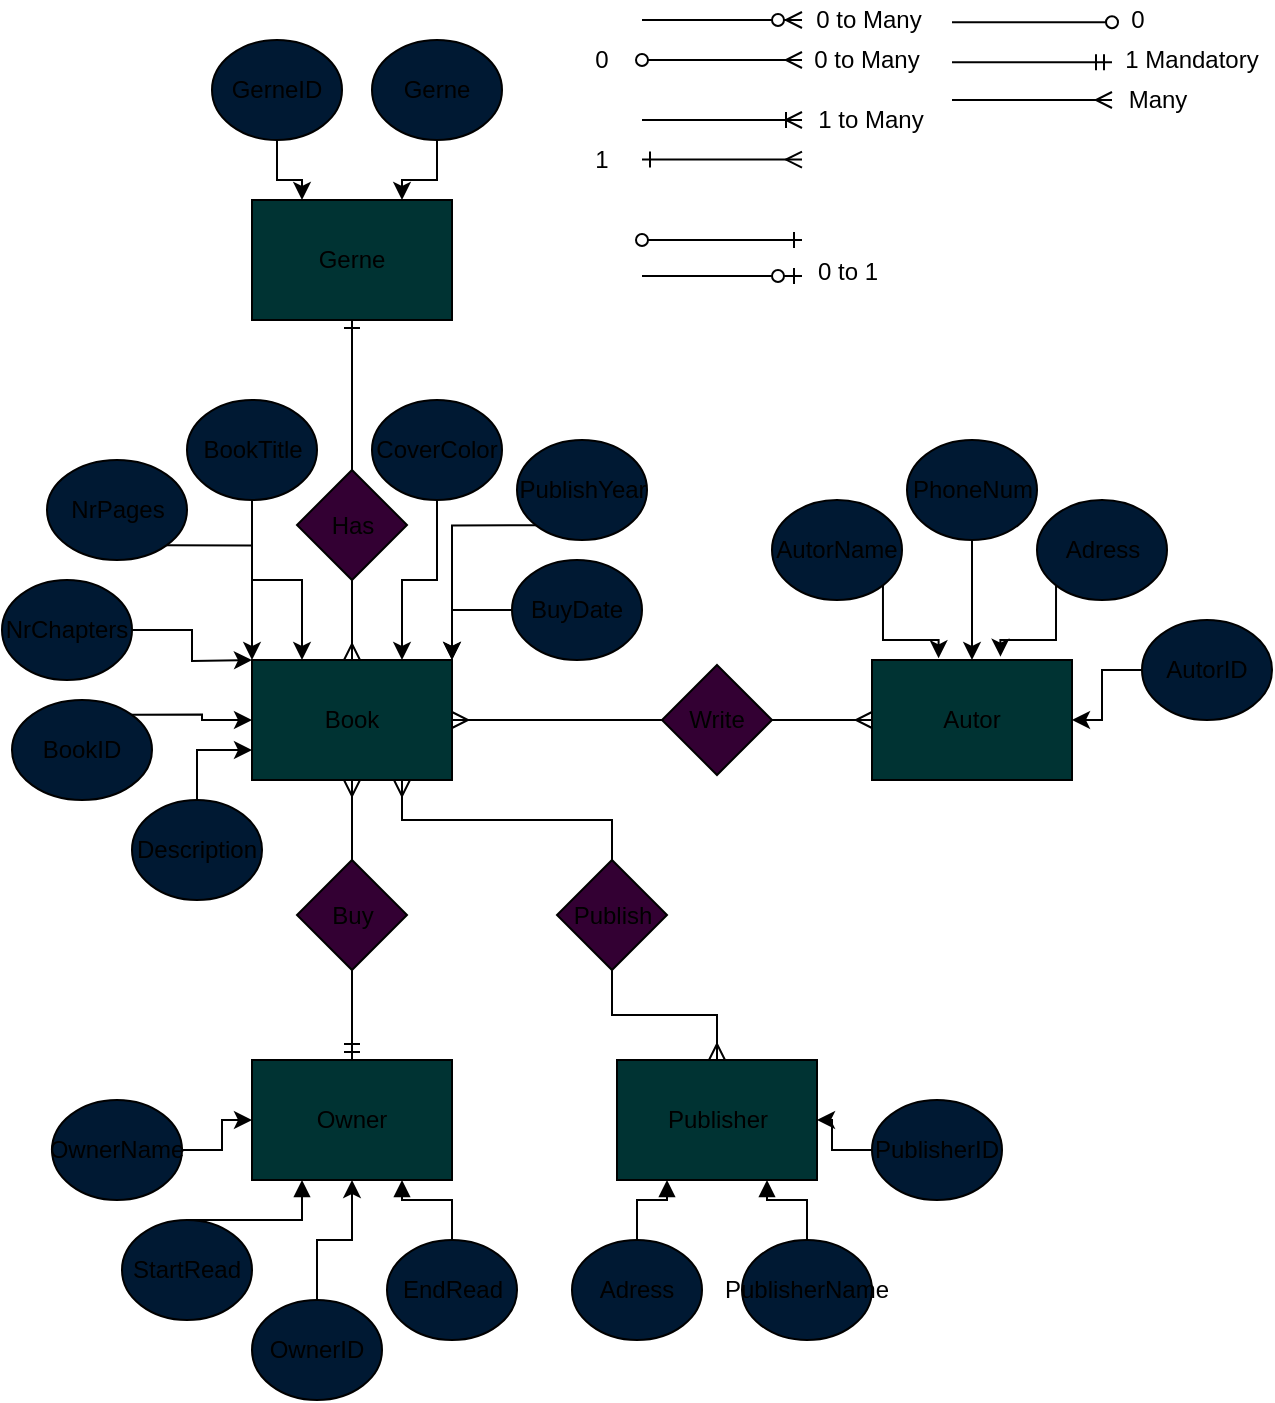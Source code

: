 <mxfile>
    <diagram id="Fy7LMsF8QL6F3ySLqoBa" name="Page-1">
        <mxGraphModel dx="883" dy="649" grid="1" gridSize="10" guides="1" tooltips="1" connect="1" arrows="1" fold="1" page="1" pageScale="1" pageWidth="850" pageHeight="1100" math="0" shadow="0">
            <root>
                <mxCell id="0"/>
                <mxCell id="1" parent="0"/>
                <mxCell id="63" style="edgeStyle=orthogonalEdgeStyle;rounded=0;orthogonalLoop=1;jettySize=auto;html=1;entryX=0.25;entryY=1;entryDx=0;entryDy=0;startArrow=none;startFill=0;endArrow=block;endFill=1;strokeWidth=1;" parent="1" source="5" target="42" edge="1">
                    <mxGeometry relative="1" as="geometry">
                        <Array as="points">
                            <mxPoint x="245" y="630"/>
                        </Array>
                    </mxGeometry>
                </mxCell>
                <mxCell id="5" value="StartRead" style="ellipse;whiteSpace=wrap;html=1;fillColor=#001933;" parent="1" vertex="1">
                    <mxGeometry x="155" y="630" width="65" height="50" as="geometry"/>
                </mxCell>
                <mxCell id="54" style="edgeStyle=orthogonalEdgeStyle;rounded=0;orthogonalLoop=1;jettySize=auto;html=1;exitX=1;exitY=0.5;exitDx=0;exitDy=0;entryX=0;entryY=0.5;entryDx=0;entryDy=0;endArrow=ERmany;endFill=0;strokeWidth=1;startArrow=none;startFill=0;" parent="1" source="44" target="8" edge="1">
                    <mxGeometry relative="1" as="geometry"/>
                </mxCell>
                <mxCell id="67" style="edgeStyle=orthogonalEdgeStyle;rounded=0;orthogonalLoop=1;jettySize=auto;html=1;exitX=0.5;exitY=1;exitDx=0;exitDy=0;entryX=0.5;entryY=0;entryDx=0;entryDy=0;startArrow=none;startFill=0;endArrow=ERmany;endFill=0;strokeWidth=1;" parent="1" source="3" target="13" edge="1">
                    <mxGeometry relative="1" as="geometry"/>
                </mxCell>
                <mxCell id="68" style="edgeStyle=orthogonalEdgeStyle;rounded=0;orthogonalLoop=1;jettySize=auto;html=1;exitX=0.5;exitY=1;exitDx=0;exitDy=0;entryX=0.5;entryY=0;entryDx=0;entryDy=0;startArrow=none;startFill=0;endArrow=ERmandOne;endFill=0;strokeWidth=1;" parent="1" source="21" target="42" edge="1">
                    <mxGeometry relative="1" as="geometry"/>
                </mxCell>
                <mxCell id="74" style="edgeStyle=orthogonalEdgeStyle;rounded=0;orthogonalLoop=1;jettySize=auto;html=1;entryX=0.5;entryY=1;entryDx=0;entryDy=0;startArrow=ERmany;startFill=0;endArrow=ERone;endFill=0;strokeWidth=1;" parent="1" source="6" target="9" edge="1">
                    <mxGeometry relative="1" as="geometry"/>
                </mxCell>
                <mxCell id="6" value="Book" style="rounded=0;whiteSpace=wrap;html=1;fillColor=#003333;" parent="1" vertex="1">
                    <mxGeometry x="220" y="350" width="100" height="60" as="geometry"/>
                </mxCell>
                <mxCell id="8" value="Autor" style="rounded=0;whiteSpace=wrap;html=1;fillColor=#003333;" parent="1" vertex="1">
                    <mxGeometry x="530" y="350" width="100" height="60" as="geometry"/>
                </mxCell>
                <mxCell id="9" value="Gerne" style="rounded=0;whiteSpace=wrap;html=1;fillColor=#003333;" parent="1" vertex="1">
                    <mxGeometry x="220" y="120" width="100" height="60" as="geometry"/>
                </mxCell>
                <mxCell id="83" style="edgeStyle=orthogonalEdgeStyle;rounded=0;orthogonalLoop=1;jettySize=auto;html=1;exitX=1;exitY=1;exitDx=0;exitDy=0;entryX=0;entryY=0;entryDx=0;entryDy=0;startArrow=none;startFill=0;endArrow=classic;endFill=1;strokeWidth=1;" parent="1" source="10" target="6" edge="1">
                    <mxGeometry relative="1" as="geometry"/>
                </mxCell>
                <mxCell id="10" value="NrPages" style="ellipse;whiteSpace=wrap;html=1;fillColor=#001933;" parent="1" vertex="1">
                    <mxGeometry x="117.5" y="250" width="70" height="50" as="geometry"/>
                </mxCell>
                <mxCell id="85" style="edgeStyle=orthogonalEdgeStyle;rounded=0;orthogonalLoop=1;jettySize=auto;html=1;exitX=1;exitY=0;exitDx=0;exitDy=0;entryX=0;entryY=0.5;entryDx=0;entryDy=0;startArrow=none;startFill=0;endArrow=classic;endFill=1;strokeWidth=1;" parent="1" source="11" target="6" edge="1">
                    <mxGeometry relative="1" as="geometry"/>
                </mxCell>
                <mxCell id="11" value="BookID" style="ellipse;whiteSpace=wrap;html=1;fillColor=#001933;" parent="1" vertex="1">
                    <mxGeometry x="100" y="370" width="70" height="50" as="geometry"/>
                </mxCell>
                <mxCell id="78" style="edgeStyle=orthogonalEdgeStyle;rounded=0;orthogonalLoop=1;jettySize=auto;html=1;exitX=0.5;exitY=1;exitDx=0;exitDy=0;entryX=0.75;entryY=0;entryDx=0;entryDy=0;startArrow=none;startFill=0;endArrow=classic;endFill=1;strokeWidth=1;" parent="1" source="12" target="6" edge="1">
                    <mxGeometry relative="1" as="geometry"/>
                </mxCell>
                <mxCell id="12" value="CoverColor" style="ellipse;whiteSpace=wrap;html=1;fillColor=#001933;" parent="1" vertex="1">
                    <mxGeometry x="280" y="220" width="65" height="50" as="geometry"/>
                </mxCell>
                <mxCell id="13" value="Publisher" style="rounded=0;whiteSpace=wrap;html=1;fillColor=#003333;" parent="1" vertex="1">
                    <mxGeometry x="402.5" y="550" width="100" height="60" as="geometry"/>
                </mxCell>
                <mxCell id="79" style="edgeStyle=orthogonalEdgeStyle;rounded=0;orthogonalLoop=1;jettySize=auto;html=1;exitX=0;exitY=1;exitDx=0;exitDy=0;entryX=1;entryY=0;entryDx=0;entryDy=0;startArrow=none;startFill=0;endArrow=classic;endFill=1;strokeWidth=1;" parent="1" source="14" target="6" edge="1">
                    <mxGeometry relative="1" as="geometry"/>
                </mxCell>
                <mxCell id="14" value="PublishYear" style="ellipse;whiteSpace=wrap;html=1;fillColor=#001933;" parent="1" vertex="1">
                    <mxGeometry x="352.5" y="240" width="65" height="50" as="geometry"/>
                </mxCell>
                <mxCell id="87" style="edgeStyle=orthogonalEdgeStyle;rounded=0;orthogonalLoop=1;jettySize=auto;html=1;entryX=0;entryY=0.75;entryDx=0;entryDy=0;startArrow=none;startFill=0;endArrow=classic;endFill=1;strokeWidth=1;" parent="1" source="15" target="6" edge="1">
                    <mxGeometry relative="1" as="geometry"/>
                </mxCell>
                <mxCell id="15" value="Description" style="ellipse;whiteSpace=wrap;html=1;fillColor=#001933;" parent="1" vertex="1">
                    <mxGeometry x="160" y="420" width="65" height="50" as="geometry"/>
                </mxCell>
                <mxCell id="82" style="edgeStyle=orthogonalEdgeStyle;rounded=0;orthogonalLoop=1;jettySize=auto;html=1;entryX=0.25;entryY=0;entryDx=0;entryDy=0;startArrow=none;startFill=0;endArrow=classic;endFill=1;strokeWidth=1;" parent="1" source="16" target="6" edge="1">
                    <mxGeometry relative="1" as="geometry"/>
                </mxCell>
                <mxCell id="16" value="BookTitle" style="ellipse;whiteSpace=wrap;html=1;fillColor=#001933;" parent="1" vertex="1">
                    <mxGeometry x="187.5" y="220" width="65" height="50" as="geometry"/>
                </mxCell>
                <mxCell id="84" style="edgeStyle=orthogonalEdgeStyle;rounded=0;orthogonalLoop=1;jettySize=auto;html=1;startArrow=none;startFill=0;endArrow=classic;endFill=1;strokeWidth=1;" parent="1" source="17" edge="1">
                    <mxGeometry relative="1" as="geometry">
                        <mxPoint x="220" y="350" as="targetPoint"/>
                    </mxGeometry>
                </mxCell>
                <mxCell id="17" value="NrChapters" style="ellipse;whiteSpace=wrap;html=1;fillColor=#001933;" parent="1" vertex="1">
                    <mxGeometry x="95" y="310" width="65" height="50" as="geometry"/>
                </mxCell>
                <mxCell id="81" style="edgeStyle=orthogonalEdgeStyle;rounded=0;orthogonalLoop=1;jettySize=auto;html=1;exitX=0;exitY=0.5;exitDx=0;exitDy=0;startArrow=none;startFill=0;endArrow=classic;endFill=1;strokeWidth=1;" parent="1" source="23" edge="1">
                    <mxGeometry relative="1" as="geometry">
                        <mxPoint x="320" y="350" as="targetPoint"/>
                    </mxGeometry>
                </mxCell>
                <mxCell id="23" value="BuyDate" style="ellipse;whiteSpace=wrap;html=1;fillColor=#001933;" parent="1" vertex="1">
                    <mxGeometry x="350" y="300" width="65" height="50" as="geometry"/>
                </mxCell>
                <mxCell id="64" style="edgeStyle=orthogonalEdgeStyle;rounded=0;orthogonalLoop=1;jettySize=auto;html=1;entryX=0.75;entryY=1;entryDx=0;entryDy=0;startArrow=none;startFill=0;endArrow=block;endFill=1;strokeWidth=1;" parent="1" source="31" target="13" edge="1">
                    <mxGeometry relative="1" as="geometry"/>
                </mxCell>
                <mxCell id="31" value="PublisherName" style="ellipse;whiteSpace=wrap;html=1;fillColor=#001933;" parent="1" vertex="1">
                    <mxGeometry x="465" y="640" width="65" height="50" as="geometry"/>
                </mxCell>
                <mxCell id="53" style="edgeStyle=orthogonalEdgeStyle;rounded=0;orthogonalLoop=1;jettySize=auto;html=1;exitX=1;exitY=1;exitDx=0;exitDy=0;entryX=0.333;entryY=-0.014;entryDx=0;entryDy=0;entryPerimeter=0;" parent="1" source="35" target="8" edge="1">
                    <mxGeometry relative="1" as="geometry"/>
                </mxCell>
                <mxCell id="35" value="AutorName" style="ellipse;whiteSpace=wrap;html=1;fillColor=#001933;" parent="1" vertex="1">
                    <mxGeometry x="480" y="270" width="65" height="50" as="geometry"/>
                </mxCell>
                <mxCell id="132" style="edgeStyle=orthogonalEdgeStyle;rounded=0;orthogonalLoop=1;jettySize=auto;html=1;entryX=0.75;entryY=0;entryDx=0;entryDy=0;startArrow=none;startFill=0;endArrow=classic;endFill=1;" edge="1" parent="1" source="36" target="9">
                    <mxGeometry relative="1" as="geometry"/>
                </mxCell>
                <mxCell id="36" value="Gerne" style="ellipse;whiteSpace=wrap;html=1;fillColor=#001933;" parent="1" vertex="1">
                    <mxGeometry x="280" y="40" width="65" height="50" as="geometry"/>
                </mxCell>
                <mxCell id="65" style="edgeStyle=orthogonalEdgeStyle;rounded=0;orthogonalLoop=1;jettySize=auto;html=1;entryX=0.25;entryY=1;entryDx=0;entryDy=0;startArrow=none;startFill=0;endArrow=block;endFill=1;strokeWidth=1;" parent="1" source="38" target="13" edge="1">
                    <mxGeometry relative="1" as="geometry"/>
                </mxCell>
                <mxCell id="38" value="Adress" style="ellipse;whiteSpace=wrap;html=1;fillColor=#001933;" parent="1" vertex="1">
                    <mxGeometry x="380" y="640" width="65" height="50" as="geometry"/>
                </mxCell>
                <mxCell id="52" style="edgeStyle=orthogonalEdgeStyle;rounded=0;orthogonalLoop=1;jettySize=auto;html=1;exitX=0;exitY=1;exitDx=0;exitDy=0;entryX=0.642;entryY=-0.028;entryDx=0;entryDy=0;entryPerimeter=0;" parent="1" source="39" target="8" edge="1">
                    <mxGeometry relative="1" as="geometry"/>
                </mxCell>
                <mxCell id="39" value="Adress" style="ellipse;whiteSpace=wrap;html=1;fillColor=#001933;" parent="1" vertex="1">
                    <mxGeometry x="612.5" y="270" width="65" height="50" as="geometry"/>
                </mxCell>
                <mxCell id="49" style="edgeStyle=orthogonalEdgeStyle;rounded=0;orthogonalLoop=1;jettySize=auto;html=1;exitX=0.5;exitY=1;exitDx=0;exitDy=0;" parent="1" source="40" target="8" edge="1">
                    <mxGeometry relative="1" as="geometry"/>
                </mxCell>
                <mxCell id="40" value="PhoneNum" style="ellipse;whiteSpace=wrap;html=1;fillColor=#001933;" parent="1" vertex="1">
                    <mxGeometry x="547.5" y="240" width="65" height="50" as="geometry"/>
                </mxCell>
                <mxCell id="42" value="Owner" style="rounded=0;whiteSpace=wrap;html=1;fillColor=#003333;" parent="1" vertex="1">
                    <mxGeometry x="220" y="550" width="100" height="60" as="geometry"/>
                </mxCell>
                <mxCell id="62" style="edgeStyle=orthogonalEdgeStyle;rounded=0;orthogonalLoop=1;jettySize=auto;html=1;entryX=0.75;entryY=1;entryDx=0;entryDy=0;startArrow=none;startFill=0;endArrow=block;endFill=1;strokeWidth=1;" parent="1" source="43" target="42" edge="1">
                    <mxGeometry relative="1" as="geometry"/>
                </mxCell>
                <mxCell id="43" value="EndRead" style="ellipse;whiteSpace=wrap;html=1;fillColor=#001933;" parent="1" vertex="1">
                    <mxGeometry x="287.5" y="640" width="65" height="50" as="geometry"/>
                </mxCell>
                <mxCell id="3" value="Publish" style="rhombus;whiteSpace=wrap;html=1;fillColor=#330033;" parent="1" vertex="1">
                    <mxGeometry x="372.5" y="450" width="55" height="55" as="geometry"/>
                </mxCell>
                <mxCell id="69" value="" style="edgeStyle=orthogonalEdgeStyle;rounded=0;orthogonalLoop=1;jettySize=auto;html=1;exitX=0.75;exitY=1;exitDx=0;exitDy=0;entryX=0.5;entryY=0;entryDx=0;entryDy=0;startArrow=ERmany;startFill=0;endArrow=none;endFill=1;strokeWidth=1;" parent="1" source="6" target="3" edge="1">
                    <mxGeometry relative="1" as="geometry">
                        <mxPoint x="295" y="410" as="sourcePoint"/>
                        <mxPoint x="540" y="550" as="targetPoint"/>
                    </mxGeometry>
                </mxCell>
                <mxCell id="21" value="Buy" style="rhombus;whiteSpace=wrap;html=1;fillColor=#330033;" parent="1" vertex="1">
                    <mxGeometry x="242.5" y="450" width="55" height="55" as="geometry"/>
                </mxCell>
                <mxCell id="70" value="" style="edgeStyle=orthogonalEdgeStyle;rounded=0;orthogonalLoop=1;jettySize=auto;html=1;exitX=0.5;exitY=1;exitDx=0;exitDy=0;entryX=0.5;entryY=0;entryDx=0;entryDy=0;startArrow=ERmany;startFill=0;endArrow=none;endFill=1;strokeWidth=1;" parent="1" source="6" target="21" edge="1">
                    <mxGeometry relative="1" as="geometry">
                        <mxPoint x="270" y="410" as="sourcePoint"/>
                        <mxPoint x="270" y="550" as="targetPoint"/>
                    </mxGeometry>
                </mxCell>
                <mxCell id="44" value="Write" style="rhombus;whiteSpace=wrap;html=1;fillColor=#330033;" parent="1" vertex="1">
                    <mxGeometry x="425" y="352.5" width="55" height="55" as="geometry"/>
                </mxCell>
                <mxCell id="71" value="" style="edgeStyle=orthogonalEdgeStyle;rounded=0;orthogonalLoop=1;jettySize=auto;html=1;exitX=1;exitY=0.5;exitDx=0;exitDy=0;entryX=0;entryY=0.5;entryDx=0;entryDy=0;endArrow=none;endFill=0;strokeWidth=1;startArrow=ERmany;startFill=0;" parent="1" source="6" target="44" edge="1">
                    <mxGeometry relative="1" as="geometry">
                        <mxPoint x="320" y="380" as="sourcePoint"/>
                        <mxPoint x="640" y="380" as="targetPoint"/>
                    </mxGeometry>
                </mxCell>
                <mxCell id="88" value="" style="endArrow=ERoneToMany;html=1;startArrow=none;startFill=0;endFill=0;" edge="1" parent="1">
                    <mxGeometry width="50" height="50" relative="1" as="geometry">
                        <mxPoint x="415" y="80" as="sourcePoint"/>
                        <mxPoint x="495" y="80" as="targetPoint"/>
                    </mxGeometry>
                </mxCell>
                <mxCell id="89" value="" style="endArrow=ERmany;html=1;startArrow=oval;startFill=0;endFill=0;" edge="1" parent="1">
                    <mxGeometry width="50" height="50" relative="1" as="geometry">
                        <mxPoint x="415" y="50" as="sourcePoint"/>
                        <mxPoint x="495" y="50" as="targetPoint"/>
                    </mxGeometry>
                </mxCell>
                <mxCell id="90" value="" style="endArrow=ERmany;html=1;endFill=0;" edge="1" parent="1">
                    <mxGeometry width="50" height="50" relative="1" as="geometry">
                        <mxPoint x="570" y="70" as="sourcePoint"/>
                        <mxPoint x="650" y="70" as="targetPoint"/>
                        <Array as="points">
                            <mxPoint x="630" y="70"/>
                        </Array>
                    </mxGeometry>
                </mxCell>
                <mxCell id="92" value="Many" style="text;html=1;strokeColor=none;fillColor=none;align=center;verticalAlign=middle;whiteSpace=wrap;rounded=0;" vertex="1" parent="1">
                    <mxGeometry x="653" y="60.0" width="40" height="20" as="geometry"/>
                </mxCell>
                <mxCell id="93" value="0 to Many" style="text;html=1;strokeColor=none;fillColor=none;align=center;verticalAlign=middle;whiteSpace=wrap;rounded=0;" vertex="1" parent="1">
                    <mxGeometry x="491.5" y="20" width="72.5" height="20" as="geometry"/>
                </mxCell>
                <mxCell id="94" value="0" style="text;html=1;strokeColor=none;fillColor=none;align=center;verticalAlign=middle;whiteSpace=wrap;rounded=0;" vertex="1" parent="1">
                    <mxGeometry x="375" y="40" width="40" height="20" as="geometry"/>
                </mxCell>
                <mxCell id="95" value="0 to Many" style="text;html=1;strokeColor=none;fillColor=none;align=center;verticalAlign=middle;whiteSpace=wrap;rounded=0;" vertex="1" parent="1">
                    <mxGeometry x="480" y="40" width="95" height="20" as="geometry"/>
                </mxCell>
                <mxCell id="97" value="" style="endArrow=ERmandOne;html=1;startArrow=none;startFill=0;endFill=0;" edge="1" parent="1">
                    <mxGeometry width="50" height="50" relative="1" as="geometry">
                        <mxPoint x="570" y="51.09" as="sourcePoint"/>
                        <mxPoint x="650" y="51.09" as="targetPoint"/>
                    </mxGeometry>
                </mxCell>
                <mxCell id="99" value="1 Mandatory" style="text;html=1;strokeColor=none;fillColor=none;align=center;verticalAlign=middle;whiteSpace=wrap;rounded=0;" vertex="1" parent="1">
                    <mxGeometry x="650" y="40" width="80" height="20" as="geometry"/>
                </mxCell>
                <mxCell id="100" value="" style="endArrow=ERone;html=1;startArrow=oval;startFill=0;endFill=0;" edge="1" parent="1">
                    <mxGeometry width="50" height="50" relative="1" as="geometry">
                        <mxPoint x="415" y="140" as="sourcePoint"/>
                        <mxPoint x="495" y="140" as="targetPoint"/>
                    </mxGeometry>
                </mxCell>
                <mxCell id="103" value="0 to 1" style="text;html=1;strokeColor=none;fillColor=none;align=center;verticalAlign=middle;whiteSpace=wrap;rounded=0;" vertex="1" parent="1">
                    <mxGeometry x="497.5" y="146" width="40" height="20" as="geometry"/>
                </mxCell>
                <mxCell id="104" value="0" style="text;html=1;strokeColor=none;fillColor=none;align=center;verticalAlign=middle;whiteSpace=wrap;rounded=0;" vertex="1" parent="1">
                    <mxGeometry x="642.5" y="20" width="40" height="20" as="geometry"/>
                </mxCell>
                <mxCell id="105" value="" style="endArrow=ERzeroToOne;html=1;endFill=1;" edge="1" parent="1">
                    <mxGeometry width="50" height="50" relative="1" as="geometry">
                        <mxPoint x="415" y="158" as="sourcePoint"/>
                        <mxPoint x="495" y="158" as="targetPoint"/>
                    </mxGeometry>
                </mxCell>
                <mxCell id="106" value="" style="endArrow=ERzeroToMany;html=1;endFill=1;" edge="1" parent="1">
                    <mxGeometry width="50" height="50" relative="1" as="geometry">
                        <mxPoint x="415" y="30.0" as="sourcePoint"/>
                        <mxPoint x="495" y="30.0" as="targetPoint"/>
                        <Array as="points">
                            <mxPoint x="475" y="30.0"/>
                        </Array>
                    </mxGeometry>
                </mxCell>
                <mxCell id="112" value="" style="endArrow=ERmany;html=1;startArrow=ERone;startFill=0;endFill=0;" edge="1" parent="1">
                    <mxGeometry width="50" height="50" relative="1" as="geometry">
                        <mxPoint x="415" y="99.8" as="sourcePoint"/>
                        <mxPoint x="495" y="99.8" as="targetPoint"/>
                    </mxGeometry>
                </mxCell>
                <mxCell id="113" value="1" style="text;html=1;strokeColor=none;fillColor=none;align=center;verticalAlign=middle;whiteSpace=wrap;rounded=0;" vertex="1" parent="1">
                    <mxGeometry x="375" y="90" width="40" height="20" as="geometry"/>
                </mxCell>
                <mxCell id="114" value="1 to Many" style="text;html=1;strokeColor=none;fillColor=none;align=center;verticalAlign=middle;whiteSpace=wrap;rounded=0;" vertex="1" parent="1">
                    <mxGeometry x="497.5" y="70" width="62.5" height="20" as="geometry"/>
                </mxCell>
                <mxCell id="116" value="" style="endArrow=oval;html=1;startArrow=none;startFill=0;endFill=0;" edge="1" parent="1">
                    <mxGeometry width="50" height="50" relative="1" as="geometry">
                        <mxPoint x="570" y="31.09" as="sourcePoint"/>
                        <mxPoint x="650" y="31.09" as="targetPoint"/>
                    </mxGeometry>
                </mxCell>
                <mxCell id="118" value="Has" style="rhombus;whiteSpace=wrap;html=1;fillColor=#330033;" vertex="1" parent="1">
                    <mxGeometry x="242.5" y="255" width="55" height="55" as="geometry"/>
                </mxCell>
                <mxCell id="130" style="edgeStyle=orthogonalEdgeStyle;rounded=0;orthogonalLoop=1;jettySize=auto;html=1;exitX=0;exitY=0.5;exitDx=0;exitDy=0;entryX=1;entryY=0.5;entryDx=0;entryDy=0;startArrow=none;startFill=0;endArrow=classic;endFill=1;" edge="1" parent="1" source="119" target="8">
                    <mxGeometry relative="1" as="geometry"/>
                </mxCell>
                <mxCell id="119" value="AutorID" style="ellipse;whiteSpace=wrap;html=1;fillColor=#001933;" vertex="1" parent="1">
                    <mxGeometry x="665" y="330" width="65" height="50" as="geometry"/>
                </mxCell>
                <mxCell id="131" style="edgeStyle=orthogonalEdgeStyle;rounded=0;orthogonalLoop=1;jettySize=auto;html=1;entryX=0.25;entryY=0;entryDx=0;entryDy=0;startArrow=none;startFill=0;endArrow=classic;endFill=1;" edge="1" parent="1" source="121" target="9">
                    <mxGeometry relative="1" as="geometry"/>
                </mxCell>
                <mxCell id="121" value="GerneID" style="ellipse;whiteSpace=wrap;html=1;fillColor=#001933;" vertex="1" parent="1">
                    <mxGeometry x="200" y="40" width="65" height="50" as="geometry"/>
                </mxCell>
                <mxCell id="127" style="edgeStyle=orthogonalEdgeStyle;rounded=0;orthogonalLoop=1;jettySize=auto;html=1;entryX=1;entryY=0.5;entryDx=0;entryDy=0;startArrow=none;startFill=0;endArrow=classic;endFill=1;" edge="1" parent="1" source="122" target="13">
                    <mxGeometry relative="1" as="geometry"/>
                </mxCell>
                <mxCell id="122" value="PublisherID" style="ellipse;whiteSpace=wrap;html=1;fillColor=#001933;" vertex="1" parent="1">
                    <mxGeometry x="530" y="570" width="65" height="50" as="geometry"/>
                </mxCell>
                <mxCell id="126" style="edgeStyle=orthogonalEdgeStyle;rounded=0;orthogonalLoop=1;jettySize=auto;html=1;exitX=0.5;exitY=0;exitDx=0;exitDy=0;entryX=0.5;entryY=1;entryDx=0;entryDy=0;startArrow=none;startFill=0;endArrow=classic;endFill=1;" edge="1" parent="1" source="123" target="42">
                    <mxGeometry relative="1" as="geometry"/>
                </mxCell>
                <mxCell id="123" value="OwnerID" style="ellipse;whiteSpace=wrap;html=1;fillColor=#001933;" vertex="1" parent="1">
                    <mxGeometry x="220" y="670" width="65" height="50" as="geometry"/>
                </mxCell>
                <mxCell id="125" style="edgeStyle=orthogonalEdgeStyle;rounded=0;orthogonalLoop=1;jettySize=auto;html=1;entryX=0;entryY=0.5;entryDx=0;entryDy=0;startArrow=none;startFill=0;endArrow=classic;endFill=1;" edge="1" parent="1" source="124" target="42">
                    <mxGeometry relative="1" as="geometry"/>
                </mxCell>
                <mxCell id="124" value="OwnerName" style="ellipse;whiteSpace=wrap;html=1;fillColor=#001933;" vertex="1" parent="1">
                    <mxGeometry x="120" y="570" width="65" height="50" as="geometry"/>
                </mxCell>
            </root>
        </mxGraphModel>
    </diagram>
</mxfile>